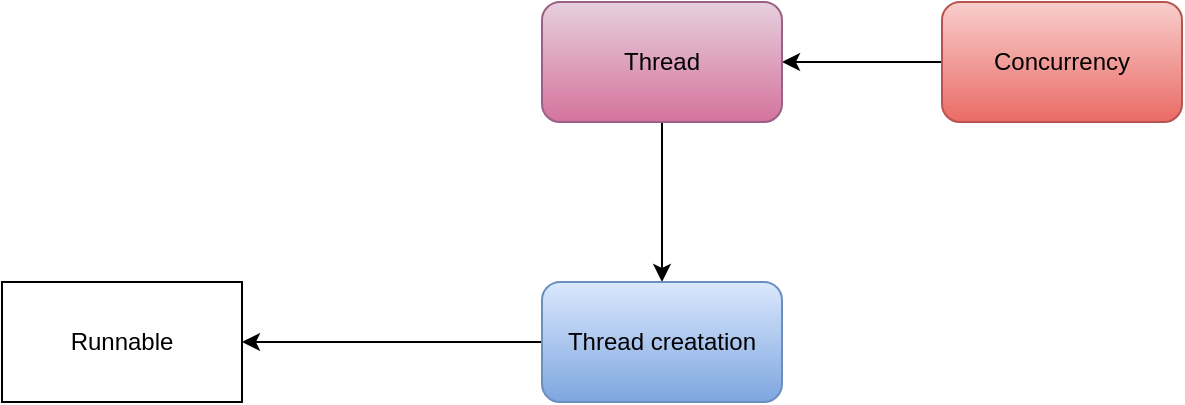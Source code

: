 <mxfile version="15.4.0" type="github">
  <diagram id="oZy7wKbEqz0-zu5jRp38" name="Page-1">
    <mxGraphModel dx="2182" dy="773" grid="1" gridSize="10" guides="1" tooltips="1" connect="1" arrows="1" fold="1" page="1" pageScale="1" pageWidth="827" pageHeight="1169" math="0" shadow="0">
      <root>
        <mxCell id="0" />
        <mxCell id="1" parent="0" />
        <mxCell id="ih0MxeRuf-zjSA7udGjn-3" value="" style="edgeStyle=orthogonalEdgeStyle;rounded=0;orthogonalLoop=1;jettySize=auto;html=1;" edge="1" parent="1" source="ih0MxeRuf-zjSA7udGjn-1" target="ih0MxeRuf-zjSA7udGjn-2">
          <mxGeometry relative="1" as="geometry" />
        </mxCell>
        <mxCell id="ih0MxeRuf-zjSA7udGjn-1" value="Concurrency" style="rounded=1;whiteSpace=wrap;html=1;gradientColor=#ea6b66;fillColor=#f8cecc;strokeColor=#b85450;" vertex="1" parent="1">
          <mxGeometry x="350" y="370" width="120" height="60" as="geometry" />
        </mxCell>
        <mxCell id="ih0MxeRuf-zjSA7udGjn-7" value="" style="edgeStyle=orthogonalEdgeStyle;rounded=0;orthogonalLoop=1;jettySize=auto;html=1;" edge="1" parent="1" source="ih0MxeRuf-zjSA7udGjn-2" target="ih0MxeRuf-zjSA7udGjn-6">
          <mxGeometry relative="1" as="geometry" />
        </mxCell>
        <mxCell id="ih0MxeRuf-zjSA7udGjn-2" value="Thread" style="rounded=1;whiteSpace=wrap;html=1;gradientColor=#d5739d;fillColor=#e6d0de;strokeColor=#996185;" vertex="1" parent="1">
          <mxGeometry x="150" y="370" width="120" height="60" as="geometry" />
        </mxCell>
        <mxCell id="ih0MxeRuf-zjSA7udGjn-4" value="Runnable" style="rounded=0;whiteSpace=wrap;html=1;" vertex="1" parent="1">
          <mxGeometry x="-120" y="510" width="120" height="60" as="geometry" />
        </mxCell>
        <mxCell id="ih0MxeRuf-zjSA7udGjn-8" style="edgeStyle=orthogonalEdgeStyle;rounded=0;orthogonalLoop=1;jettySize=auto;html=1;entryX=1;entryY=0.5;entryDx=0;entryDy=0;" edge="1" parent="1" source="ih0MxeRuf-zjSA7udGjn-6" target="ih0MxeRuf-zjSA7udGjn-4">
          <mxGeometry relative="1" as="geometry" />
        </mxCell>
        <mxCell id="ih0MxeRuf-zjSA7udGjn-6" value="Thread creatation" style="rounded=1;whiteSpace=wrap;html=1;gradientColor=#7ea6e0;fillColor=#dae8fc;strokeColor=#6c8ebf;" vertex="1" parent="1">
          <mxGeometry x="150" y="510" width="120" height="60" as="geometry" />
        </mxCell>
      </root>
    </mxGraphModel>
  </diagram>
</mxfile>
